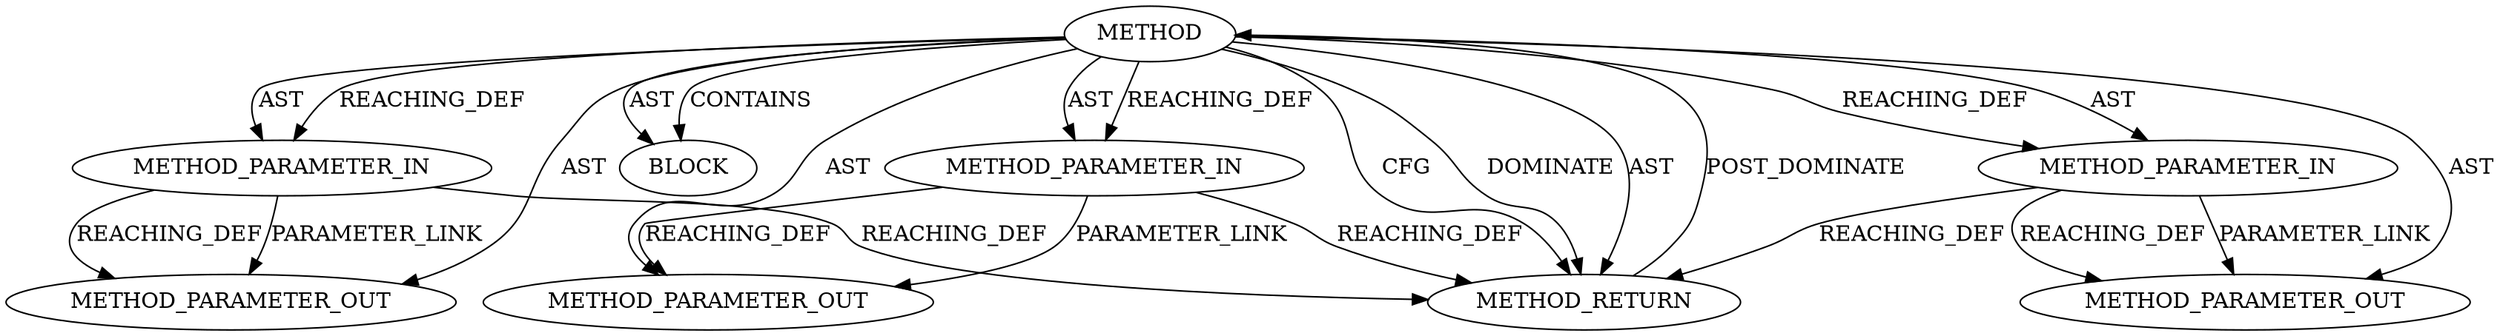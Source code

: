 digraph {
  27526 [label=METHOD_PARAMETER_OUT ORDER=1 CODE="p1" IS_VARIADIC=false TYPE_FULL_NAME="ANY" EVALUATION_STRATEGY="BY_VALUE" INDEX=1 NAME="p1"]
  26320 [label=METHOD AST_PARENT_TYPE="NAMESPACE_BLOCK" AST_PARENT_FULL_NAME="<global>" ORDER=0 CODE="<empty>" FULL_NAME="ssl_set_handshake_header" IS_EXTERNAL=true FILENAME="<empty>" SIGNATURE="" NAME="ssl_set_handshake_header"]
  26324 [label=BLOCK ORDER=1 ARGUMENT_INDEX=1 CODE="<empty>" TYPE_FULL_NAME="ANY"]
  27528 [label=METHOD_PARAMETER_OUT ORDER=3 CODE="p3" IS_VARIADIC=false TYPE_FULL_NAME="ANY" EVALUATION_STRATEGY="BY_VALUE" INDEX=3 NAME="p3"]
  26321 [label=METHOD_PARAMETER_IN ORDER=1 CODE="p1" IS_VARIADIC=false TYPE_FULL_NAME="ANY" EVALUATION_STRATEGY="BY_VALUE" INDEX=1 NAME="p1"]
  26322 [label=METHOD_PARAMETER_IN ORDER=2 CODE="p2" IS_VARIADIC=false TYPE_FULL_NAME="ANY" EVALUATION_STRATEGY="BY_VALUE" INDEX=2 NAME="p2"]
  26323 [label=METHOD_PARAMETER_IN ORDER=3 CODE="p3" IS_VARIADIC=false TYPE_FULL_NAME="ANY" EVALUATION_STRATEGY="BY_VALUE" INDEX=3 NAME="p3"]
  26325 [label=METHOD_RETURN ORDER=2 CODE="RET" TYPE_FULL_NAME="ANY" EVALUATION_STRATEGY="BY_VALUE"]
  27527 [label=METHOD_PARAMETER_OUT ORDER=2 CODE="p2" IS_VARIADIC=false TYPE_FULL_NAME="ANY" EVALUATION_STRATEGY="BY_VALUE" INDEX=2 NAME="p2"]
  26320 -> 26324 [label=CONTAINS ]
  26320 -> 26322 [label=AST ]
  26321 -> 27526 [label=REACHING_DEF VARIABLE="p1"]
  26320 -> 27528 [label=AST ]
  26320 -> 26325 [label=CFG ]
  26320 -> 26321 [label=AST ]
  26322 -> 27527 [label=PARAMETER_LINK ]
  26322 -> 26325 [label=REACHING_DEF VARIABLE="p2"]
  26320 -> 26323 [label=REACHING_DEF VARIABLE=""]
  26322 -> 27527 [label=REACHING_DEF VARIABLE="p2"]
  26320 -> 27526 [label=AST ]
  26323 -> 26325 [label=REACHING_DEF VARIABLE="p3"]
  26323 -> 27528 [label=PARAMETER_LINK ]
  26320 -> 26323 [label=AST ]
  26320 -> 26321 [label=REACHING_DEF VARIABLE=""]
  26323 -> 27528 [label=REACHING_DEF VARIABLE="p3"]
  26321 -> 26325 [label=REACHING_DEF VARIABLE="p1"]
  26320 -> 26322 [label=REACHING_DEF VARIABLE=""]
  26320 -> 27527 [label=AST ]
  26320 -> 26325 [label=DOMINATE ]
  26325 -> 26320 [label=POST_DOMINATE ]
  26320 -> 26324 [label=AST ]
  26320 -> 26325 [label=AST ]
  26321 -> 27526 [label=PARAMETER_LINK ]
}
